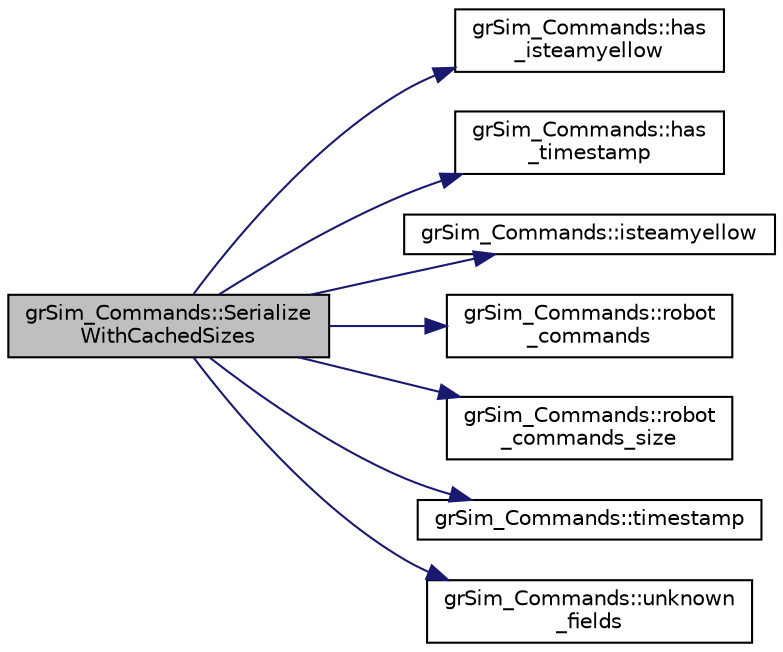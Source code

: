 digraph "grSim_Commands::SerializeWithCachedSizes"
{
 // INTERACTIVE_SVG=YES
  edge [fontname="Helvetica",fontsize="10",labelfontname="Helvetica",labelfontsize="10"];
  node [fontname="Helvetica",fontsize="10",shape=record];
  rankdir="LR";
  Node1 [label="grSim_Commands::Serialize\lWithCachedSizes",height=0.2,width=0.4,color="black", fillcolor="grey75", style="filled", fontcolor="black"];
  Node1 -> Node2 [color="midnightblue",fontsize="10",style="solid",fontname="Helvetica"];
  Node2 [label="grSim_Commands::has\l_isteamyellow",height=0.2,width=0.4,color="black", fillcolor="white", style="filled",URL="$d0/d13/classgr_sim___commands.html#aaa2ff87f1d74235838c70e67916dc2ab"];
  Node1 -> Node3 [color="midnightblue",fontsize="10",style="solid",fontname="Helvetica"];
  Node3 [label="grSim_Commands::has\l_timestamp",height=0.2,width=0.4,color="black", fillcolor="white", style="filled",URL="$d0/d13/classgr_sim___commands.html#adbf9e39ef110cab516868130f79ce562"];
  Node1 -> Node4 [color="midnightblue",fontsize="10",style="solid",fontname="Helvetica"];
  Node4 [label="grSim_Commands::isteamyellow",height=0.2,width=0.4,color="black", fillcolor="white", style="filled",URL="$d0/d13/classgr_sim___commands.html#a140be0183a19b01a14e87462b800d1d1"];
  Node1 -> Node5 [color="midnightblue",fontsize="10",style="solid",fontname="Helvetica"];
  Node5 [label="grSim_Commands::robot\l_commands",height=0.2,width=0.4,color="black", fillcolor="white", style="filled",URL="$d0/d13/classgr_sim___commands.html#a169443838efbf7a1ec780fb3300c8eee"];
  Node1 -> Node6 [color="midnightblue",fontsize="10",style="solid",fontname="Helvetica"];
  Node6 [label="grSim_Commands::robot\l_commands_size",height=0.2,width=0.4,color="black", fillcolor="white", style="filled",URL="$d0/d13/classgr_sim___commands.html#a8f37baa92a87f9d6ae305e318e50641c"];
  Node1 -> Node7 [color="midnightblue",fontsize="10",style="solid",fontname="Helvetica"];
  Node7 [label="grSim_Commands::timestamp",height=0.2,width=0.4,color="black", fillcolor="white", style="filled",URL="$d0/d13/classgr_sim___commands.html#a79a0cc7e342b514c9d2ab72258c19433"];
  Node1 -> Node8 [color="midnightblue",fontsize="10",style="solid",fontname="Helvetica"];
  Node8 [label="grSim_Commands::unknown\l_fields",height=0.2,width=0.4,color="black", fillcolor="white", style="filled",URL="$d0/d13/classgr_sim___commands.html#a9515959a93e9bbbc9d67317059406f95"];
}

